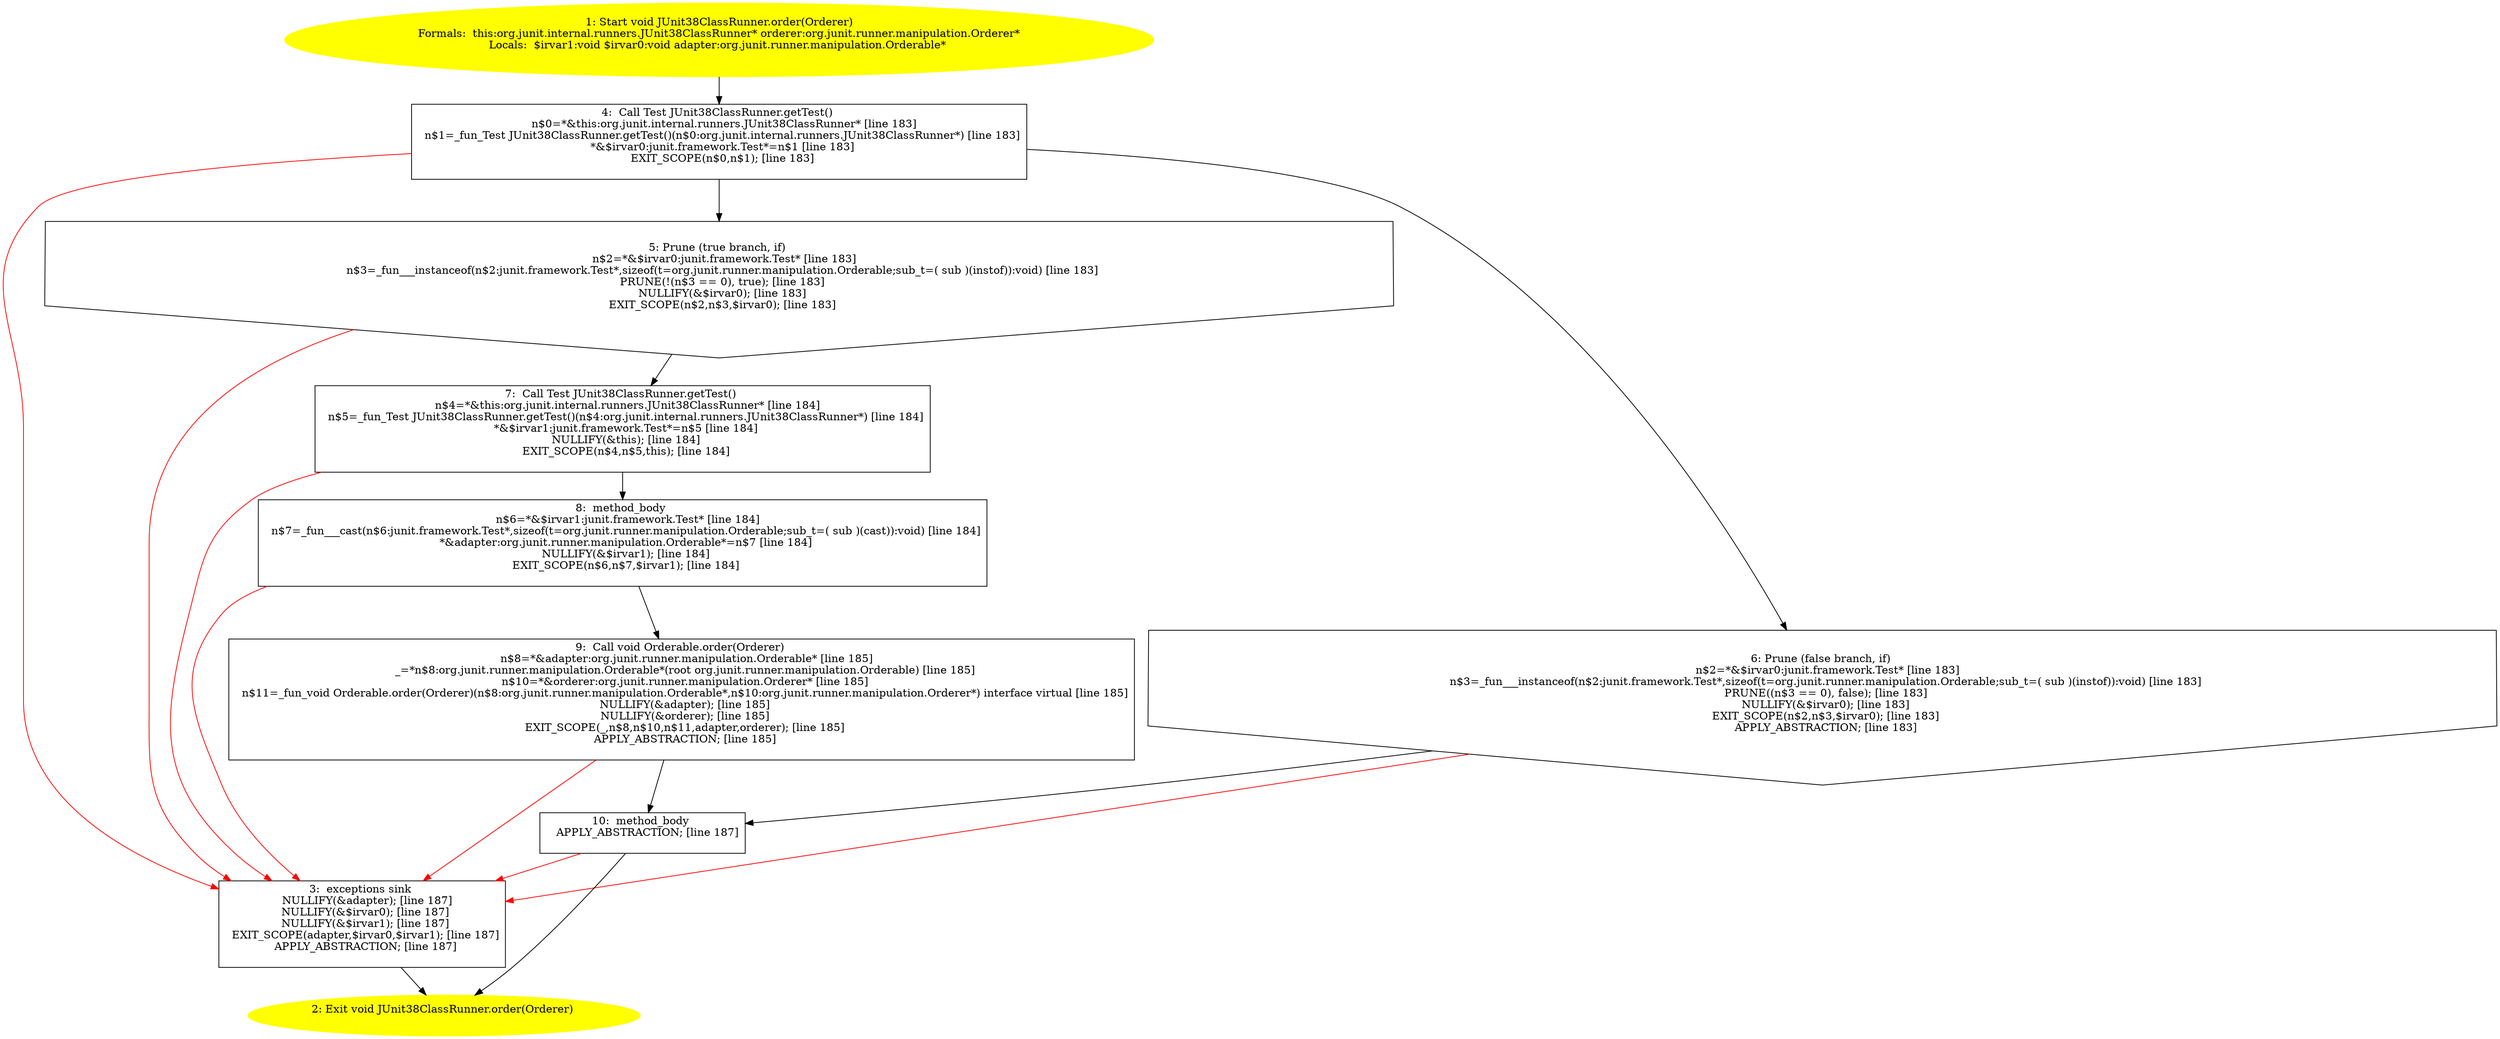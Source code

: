 /* @generated */
digraph cfg {
"org.junit.internal.runners.JUnit38ClassRunner.order(org.junit.runner.manipulation.Orderer):void.8a1635df2c466d6bbee30851ea6e5c86_1" [label="1: Start void JUnit38ClassRunner.order(Orderer)\nFormals:  this:org.junit.internal.runners.JUnit38ClassRunner* orderer:org.junit.runner.manipulation.Orderer*\nLocals:  $irvar1:void $irvar0:void adapter:org.junit.runner.manipulation.Orderable* \n  " color=yellow style=filled]
	

	 "org.junit.internal.runners.JUnit38ClassRunner.order(org.junit.runner.manipulation.Orderer):void.8a1635df2c466d6bbee30851ea6e5c86_1" -> "org.junit.internal.runners.JUnit38ClassRunner.order(org.junit.runner.manipulation.Orderer):void.8a1635df2c466d6bbee30851ea6e5c86_4" ;
"org.junit.internal.runners.JUnit38ClassRunner.order(org.junit.runner.manipulation.Orderer):void.8a1635df2c466d6bbee30851ea6e5c86_2" [label="2: Exit void JUnit38ClassRunner.order(Orderer) \n  " color=yellow style=filled]
	

"org.junit.internal.runners.JUnit38ClassRunner.order(org.junit.runner.manipulation.Orderer):void.8a1635df2c466d6bbee30851ea6e5c86_3" [label="3:  exceptions sink \n   NULLIFY(&adapter); [line 187]\n  NULLIFY(&$irvar0); [line 187]\n  NULLIFY(&$irvar1); [line 187]\n  EXIT_SCOPE(adapter,$irvar0,$irvar1); [line 187]\n  APPLY_ABSTRACTION; [line 187]\n " shape="box"]
	

	 "org.junit.internal.runners.JUnit38ClassRunner.order(org.junit.runner.manipulation.Orderer):void.8a1635df2c466d6bbee30851ea6e5c86_3" -> "org.junit.internal.runners.JUnit38ClassRunner.order(org.junit.runner.manipulation.Orderer):void.8a1635df2c466d6bbee30851ea6e5c86_2" ;
"org.junit.internal.runners.JUnit38ClassRunner.order(org.junit.runner.manipulation.Orderer):void.8a1635df2c466d6bbee30851ea6e5c86_4" [label="4:  Call Test JUnit38ClassRunner.getTest() \n   n$0=*&this:org.junit.internal.runners.JUnit38ClassRunner* [line 183]\n  n$1=_fun_Test JUnit38ClassRunner.getTest()(n$0:org.junit.internal.runners.JUnit38ClassRunner*) [line 183]\n  *&$irvar0:junit.framework.Test*=n$1 [line 183]\n  EXIT_SCOPE(n$0,n$1); [line 183]\n " shape="box"]
	

	 "org.junit.internal.runners.JUnit38ClassRunner.order(org.junit.runner.manipulation.Orderer):void.8a1635df2c466d6bbee30851ea6e5c86_4" -> "org.junit.internal.runners.JUnit38ClassRunner.order(org.junit.runner.manipulation.Orderer):void.8a1635df2c466d6bbee30851ea6e5c86_5" ;
	 "org.junit.internal.runners.JUnit38ClassRunner.order(org.junit.runner.manipulation.Orderer):void.8a1635df2c466d6bbee30851ea6e5c86_4" -> "org.junit.internal.runners.JUnit38ClassRunner.order(org.junit.runner.manipulation.Orderer):void.8a1635df2c466d6bbee30851ea6e5c86_6" ;
	 "org.junit.internal.runners.JUnit38ClassRunner.order(org.junit.runner.manipulation.Orderer):void.8a1635df2c466d6bbee30851ea6e5c86_4" -> "org.junit.internal.runners.JUnit38ClassRunner.order(org.junit.runner.manipulation.Orderer):void.8a1635df2c466d6bbee30851ea6e5c86_3" [color="red" ];
"org.junit.internal.runners.JUnit38ClassRunner.order(org.junit.runner.manipulation.Orderer):void.8a1635df2c466d6bbee30851ea6e5c86_5" [label="5: Prune (true branch, if) \n   n$2=*&$irvar0:junit.framework.Test* [line 183]\n  n$3=_fun___instanceof(n$2:junit.framework.Test*,sizeof(t=org.junit.runner.manipulation.Orderable;sub_t=( sub )(instof)):void) [line 183]\n  PRUNE(!(n$3 == 0), true); [line 183]\n  NULLIFY(&$irvar0); [line 183]\n  EXIT_SCOPE(n$2,n$3,$irvar0); [line 183]\n " shape="invhouse"]
	

	 "org.junit.internal.runners.JUnit38ClassRunner.order(org.junit.runner.manipulation.Orderer):void.8a1635df2c466d6bbee30851ea6e5c86_5" -> "org.junit.internal.runners.JUnit38ClassRunner.order(org.junit.runner.manipulation.Orderer):void.8a1635df2c466d6bbee30851ea6e5c86_7" ;
	 "org.junit.internal.runners.JUnit38ClassRunner.order(org.junit.runner.manipulation.Orderer):void.8a1635df2c466d6bbee30851ea6e5c86_5" -> "org.junit.internal.runners.JUnit38ClassRunner.order(org.junit.runner.manipulation.Orderer):void.8a1635df2c466d6bbee30851ea6e5c86_3" [color="red" ];
"org.junit.internal.runners.JUnit38ClassRunner.order(org.junit.runner.manipulation.Orderer):void.8a1635df2c466d6bbee30851ea6e5c86_6" [label="6: Prune (false branch, if) \n   n$2=*&$irvar0:junit.framework.Test* [line 183]\n  n$3=_fun___instanceof(n$2:junit.framework.Test*,sizeof(t=org.junit.runner.manipulation.Orderable;sub_t=( sub )(instof)):void) [line 183]\n  PRUNE((n$3 == 0), false); [line 183]\n  NULLIFY(&$irvar0); [line 183]\n  EXIT_SCOPE(n$2,n$3,$irvar0); [line 183]\n  APPLY_ABSTRACTION; [line 183]\n " shape="invhouse"]
	

	 "org.junit.internal.runners.JUnit38ClassRunner.order(org.junit.runner.manipulation.Orderer):void.8a1635df2c466d6bbee30851ea6e5c86_6" -> "org.junit.internal.runners.JUnit38ClassRunner.order(org.junit.runner.manipulation.Orderer):void.8a1635df2c466d6bbee30851ea6e5c86_10" ;
	 "org.junit.internal.runners.JUnit38ClassRunner.order(org.junit.runner.manipulation.Orderer):void.8a1635df2c466d6bbee30851ea6e5c86_6" -> "org.junit.internal.runners.JUnit38ClassRunner.order(org.junit.runner.manipulation.Orderer):void.8a1635df2c466d6bbee30851ea6e5c86_3" [color="red" ];
"org.junit.internal.runners.JUnit38ClassRunner.order(org.junit.runner.manipulation.Orderer):void.8a1635df2c466d6bbee30851ea6e5c86_7" [label="7:  Call Test JUnit38ClassRunner.getTest() \n   n$4=*&this:org.junit.internal.runners.JUnit38ClassRunner* [line 184]\n  n$5=_fun_Test JUnit38ClassRunner.getTest()(n$4:org.junit.internal.runners.JUnit38ClassRunner*) [line 184]\n  *&$irvar1:junit.framework.Test*=n$5 [line 184]\n  NULLIFY(&this); [line 184]\n  EXIT_SCOPE(n$4,n$5,this); [line 184]\n " shape="box"]
	

	 "org.junit.internal.runners.JUnit38ClassRunner.order(org.junit.runner.manipulation.Orderer):void.8a1635df2c466d6bbee30851ea6e5c86_7" -> "org.junit.internal.runners.JUnit38ClassRunner.order(org.junit.runner.manipulation.Orderer):void.8a1635df2c466d6bbee30851ea6e5c86_8" ;
	 "org.junit.internal.runners.JUnit38ClassRunner.order(org.junit.runner.manipulation.Orderer):void.8a1635df2c466d6bbee30851ea6e5c86_7" -> "org.junit.internal.runners.JUnit38ClassRunner.order(org.junit.runner.manipulation.Orderer):void.8a1635df2c466d6bbee30851ea6e5c86_3" [color="red" ];
"org.junit.internal.runners.JUnit38ClassRunner.order(org.junit.runner.manipulation.Orderer):void.8a1635df2c466d6bbee30851ea6e5c86_8" [label="8:  method_body \n   n$6=*&$irvar1:junit.framework.Test* [line 184]\n  n$7=_fun___cast(n$6:junit.framework.Test*,sizeof(t=org.junit.runner.manipulation.Orderable;sub_t=( sub )(cast)):void) [line 184]\n  *&adapter:org.junit.runner.manipulation.Orderable*=n$7 [line 184]\n  NULLIFY(&$irvar1); [line 184]\n  EXIT_SCOPE(n$6,n$7,$irvar1); [line 184]\n " shape="box"]
	

	 "org.junit.internal.runners.JUnit38ClassRunner.order(org.junit.runner.manipulation.Orderer):void.8a1635df2c466d6bbee30851ea6e5c86_8" -> "org.junit.internal.runners.JUnit38ClassRunner.order(org.junit.runner.manipulation.Orderer):void.8a1635df2c466d6bbee30851ea6e5c86_9" ;
	 "org.junit.internal.runners.JUnit38ClassRunner.order(org.junit.runner.manipulation.Orderer):void.8a1635df2c466d6bbee30851ea6e5c86_8" -> "org.junit.internal.runners.JUnit38ClassRunner.order(org.junit.runner.manipulation.Orderer):void.8a1635df2c466d6bbee30851ea6e5c86_3" [color="red" ];
"org.junit.internal.runners.JUnit38ClassRunner.order(org.junit.runner.manipulation.Orderer):void.8a1635df2c466d6bbee30851ea6e5c86_9" [label="9:  Call void Orderable.order(Orderer) \n   n$8=*&adapter:org.junit.runner.manipulation.Orderable* [line 185]\n  _=*n$8:org.junit.runner.manipulation.Orderable*(root org.junit.runner.manipulation.Orderable) [line 185]\n  n$10=*&orderer:org.junit.runner.manipulation.Orderer* [line 185]\n  n$11=_fun_void Orderable.order(Orderer)(n$8:org.junit.runner.manipulation.Orderable*,n$10:org.junit.runner.manipulation.Orderer*) interface virtual [line 185]\n  NULLIFY(&adapter); [line 185]\n  NULLIFY(&orderer); [line 185]\n  EXIT_SCOPE(_,n$8,n$10,n$11,adapter,orderer); [line 185]\n  APPLY_ABSTRACTION; [line 185]\n " shape="box"]
	

	 "org.junit.internal.runners.JUnit38ClassRunner.order(org.junit.runner.manipulation.Orderer):void.8a1635df2c466d6bbee30851ea6e5c86_9" -> "org.junit.internal.runners.JUnit38ClassRunner.order(org.junit.runner.manipulation.Orderer):void.8a1635df2c466d6bbee30851ea6e5c86_10" ;
	 "org.junit.internal.runners.JUnit38ClassRunner.order(org.junit.runner.manipulation.Orderer):void.8a1635df2c466d6bbee30851ea6e5c86_9" -> "org.junit.internal.runners.JUnit38ClassRunner.order(org.junit.runner.manipulation.Orderer):void.8a1635df2c466d6bbee30851ea6e5c86_3" [color="red" ];
"org.junit.internal.runners.JUnit38ClassRunner.order(org.junit.runner.manipulation.Orderer):void.8a1635df2c466d6bbee30851ea6e5c86_10" [label="10:  method_body \n   APPLY_ABSTRACTION; [line 187]\n " shape="box"]
	

	 "org.junit.internal.runners.JUnit38ClassRunner.order(org.junit.runner.manipulation.Orderer):void.8a1635df2c466d6bbee30851ea6e5c86_10" -> "org.junit.internal.runners.JUnit38ClassRunner.order(org.junit.runner.manipulation.Orderer):void.8a1635df2c466d6bbee30851ea6e5c86_2" ;
	 "org.junit.internal.runners.JUnit38ClassRunner.order(org.junit.runner.manipulation.Orderer):void.8a1635df2c466d6bbee30851ea6e5c86_10" -> "org.junit.internal.runners.JUnit38ClassRunner.order(org.junit.runner.manipulation.Orderer):void.8a1635df2c466d6bbee30851ea6e5c86_3" [color="red" ];
}
